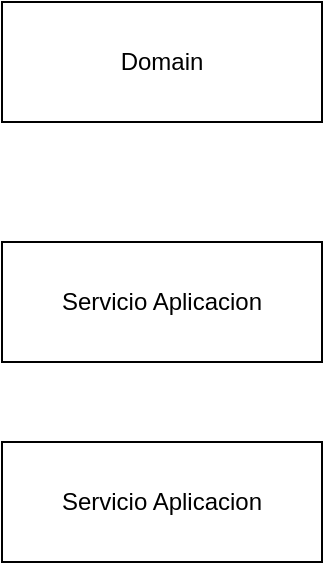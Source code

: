 <mxfile version="13.9.9" type="device"><diagram id="X8G74RoZb-6sRWMvS0CR" name="General"><mxGraphModel dx="1278" dy="607" grid="1" gridSize="10" guides="1" tooltips="1" connect="1" arrows="1" fold="1" page="1" pageScale="1" pageWidth="1169" pageHeight="827" math="0" shadow="0"><root><mxCell id="8EZc2fzLNenx97na02Sv-0"/><mxCell id="8EZc2fzLNenx97na02Sv-1" parent="8EZc2fzLNenx97na02Sv-0"/><mxCell id="nZssXGTVJekH3uR7KYOM-0" value="Servicio Aplicacion" style="rounded=0;whiteSpace=wrap;html=1;" vertex="1" parent="8EZc2fzLNenx97na02Sv-1"><mxGeometry x="360" y="300" width="160" height="60" as="geometry"/></mxCell><mxCell id="nZssXGTVJekH3uR7KYOM-1" value="Domain" style="rounded=0;whiteSpace=wrap;html=1;" vertex="1" parent="8EZc2fzLNenx97na02Sv-1"><mxGeometry x="360" y="180" width="160" height="60" as="geometry"/></mxCell><mxCell id="nZssXGTVJekH3uR7KYOM-4" value="Servicio Aplicacion" style="rounded=0;whiteSpace=wrap;html=1;" vertex="1" parent="8EZc2fzLNenx97na02Sv-1"><mxGeometry x="360" y="400" width="160" height="60" as="geometry"/></mxCell></root></mxGraphModel></diagram></mxfile>